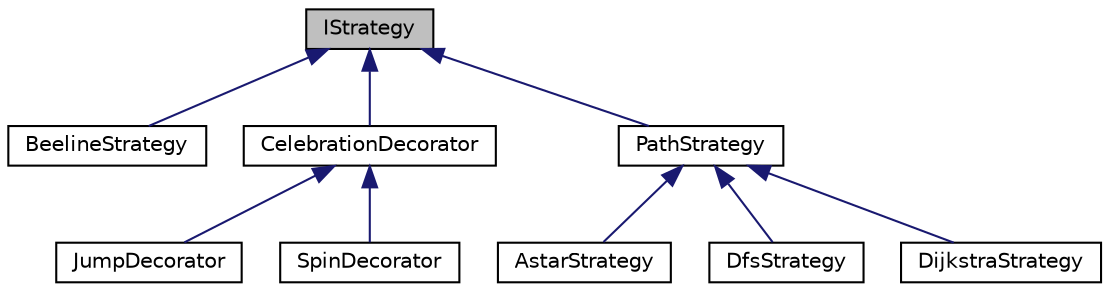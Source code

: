 digraph "IStrategy"
{
 // LATEX_PDF_SIZE
  edge [fontname="Helvetica",fontsize="10",labelfontname="Helvetica",labelfontsize="10"];
  node [fontname="Helvetica",fontsize="10",shape=record];
  Node1 [label="IStrategy",height=0.2,width=0.4,color="black", fillcolor="grey75", style="filled", fontcolor="black",tooltip="Strategy interface."];
  Node1 -> Node2 [dir="back",color="midnightblue",fontsize="10",style="solid",fontname="Helvetica"];
  Node2 [label="BeelineStrategy",height=0.2,width=0.4,color="black", fillcolor="white", style="filled",URL="$classBeelineStrategy.html",tooltip="this class inhertis from the IStrategy class and is responsible for generating the beeline that the d..."];
  Node1 -> Node3 [dir="back",color="midnightblue",fontsize="10",style="solid",fontname="Helvetica"];
  Node3 [label="CelebrationDecorator",height=0.2,width=0.4,color="black", fillcolor="white", style="filled",URL="$classCelebrationDecorator.html",tooltip="this class inhertis from the IStrategy class and is represents a celebration decorator where the enti..."];
  Node3 -> Node4 [dir="back",color="midnightblue",fontsize="10",style="solid",fontname="Helvetica"];
  Node4 [label="JumpDecorator",height=0.2,width=0.4,color="black", fillcolor="white", style="filled",URL="$classJumpDecorator.html",tooltip="this class inhertis from the IStrategy class and is represents a celebration decorator where the enti..."];
  Node3 -> Node5 [dir="back",color="midnightblue",fontsize="10",style="solid",fontname="Helvetica"];
  Node5 [label="SpinDecorator",height=0.2,width=0.4,color="black", fillcolor="white", style="filled",URL="$classSpinDecorator.html",tooltip="this class inhertis from the IStrategy class and is represents a celebration decorator where the enti..."];
  Node1 -> Node6 [dir="back",color="midnightblue",fontsize="10",style="solid",fontname="Helvetica"];
  Node6 [label="PathStrategy",height=0.2,width=0.4,color="black", fillcolor="white", style="filled",URL="$classPathStrategy.html",tooltip="this class inhertis from the IStrategy class and is represents a movement strategy where the entity s..."];
  Node6 -> Node7 [dir="back",color="midnightblue",fontsize="10",style="solid",fontname="Helvetica"];
  Node7 [label="AstarStrategy",height=0.2,width=0.4,color="black", fillcolor="white", style="filled",URL="$classAstarStrategy.html",tooltip="this class inhertis from the PathStrategy class and is responsible for generating the astar path that..."];
  Node6 -> Node8 [dir="back",color="midnightblue",fontsize="10",style="solid",fontname="Helvetica"];
  Node8 [label="DfsStrategy",height=0.2,width=0.4,color="black", fillcolor="white", style="filled",URL="$classDfsStrategy.html",tooltip="this class inhertis from the PathStrategy class and is responsible for generating the depth first sea..."];
  Node6 -> Node9 [dir="back",color="midnightblue",fontsize="10",style="solid",fontname="Helvetica"];
  Node9 [label="DijkstraStrategy",height=0.2,width=0.4,color="black", fillcolor="white", style="filled",URL="$classDijkstraStrategy.html",tooltip="this class inhertis from the PathStrategy class and is responsible for generating the dijkstra path t..."];
}
